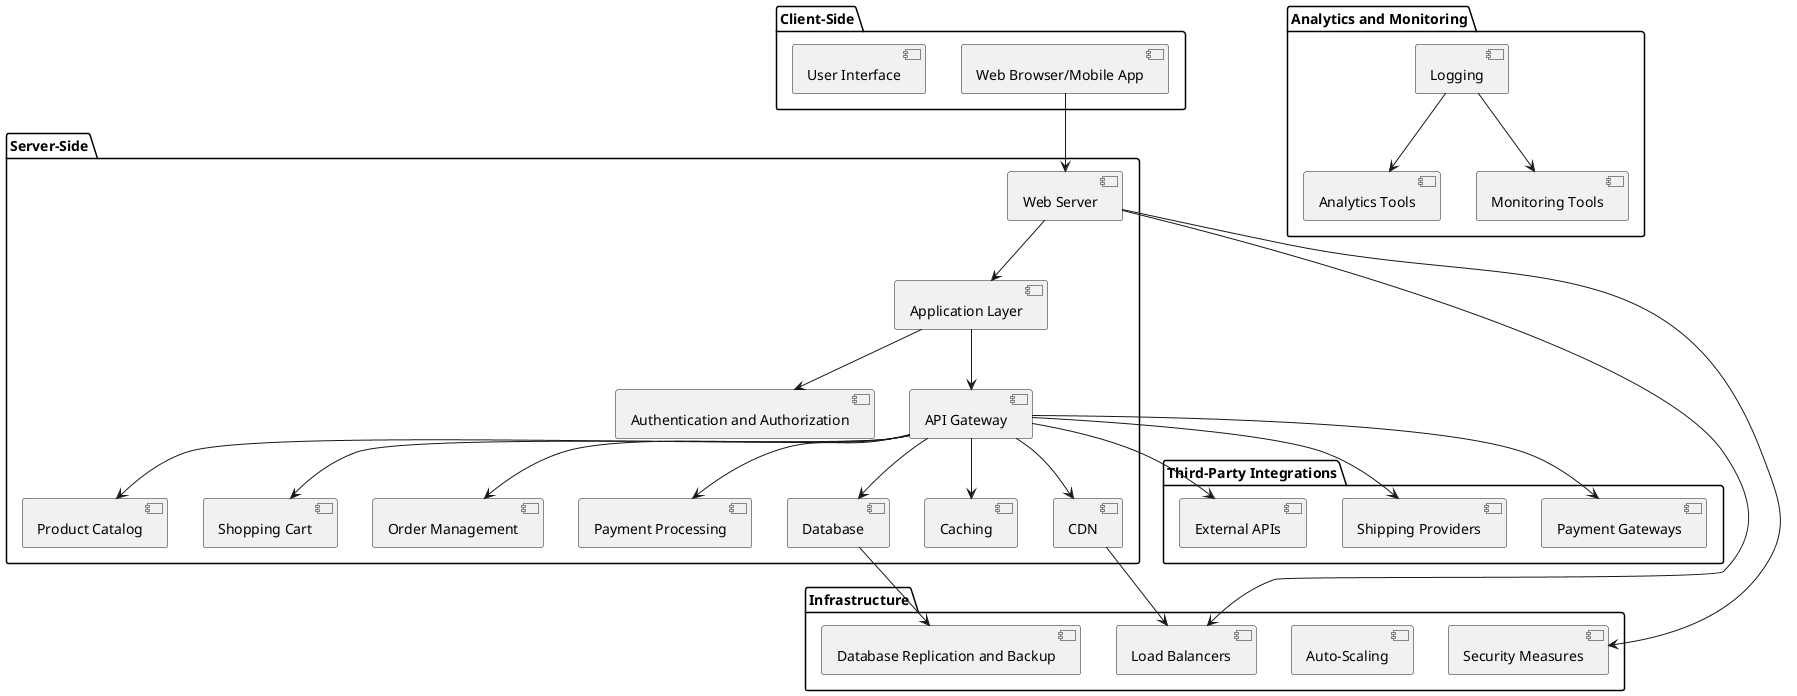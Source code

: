 @startuml
package "Client-Side" {
  [Web Browser/Mobile App]
  [User Interface]
}

package "Server-Side" {
  [Web Server]
  [Application Layer]
  [Authentication and Authorization]
  [API Gateway]
  [Product Catalog]
  [Shopping Cart]
  [Order Management]
  [Payment Processing]
  [Database]
  [Caching]
  [CDN]
}

package "Third-Party Integrations" {
  [Payment Gateways]
  [Shipping Providers]
  [External APIs]
}

package "Infrastructure" {
  [Load Balancers]
  [Auto-Scaling]
  [CDN]
  [Database Replication and Backup]
  [Security Measures]
}

package "Analytics and Monitoring" {
  [Logging]
  [Analytics Tools]
  [Monitoring Tools]
}

[Web Browser/Mobile App] --> [Web Server]
[Web Server] --> [Application Layer]
[Application Layer] --> [Authentication and Authorization]
[Application Layer] --> [API Gateway]
[API Gateway] --> [Product Catalog]
[API Gateway] --> [Shopping Cart]
[API Gateway] --> [Order Management]
[API Gateway] --> [Payment Processing]
[API Gateway] --> [Database]
[API Gateway] --> [Caching]
[API Gateway] --> [CDN]
[API Gateway] --> [Payment Gateways]
[API Gateway] --> [Shipping Providers]
[API Gateway] --> [External APIs]
[Database] --> [Database Replication and Backup]
[Web Server] --> [Load Balancers]
[Web Server] --> [Security Measures]
[CDN] --> [Load Balancers]
[Logging] --> [Analytics Tools]
[Logging] --> [Monitoring Tools]

@enduml
